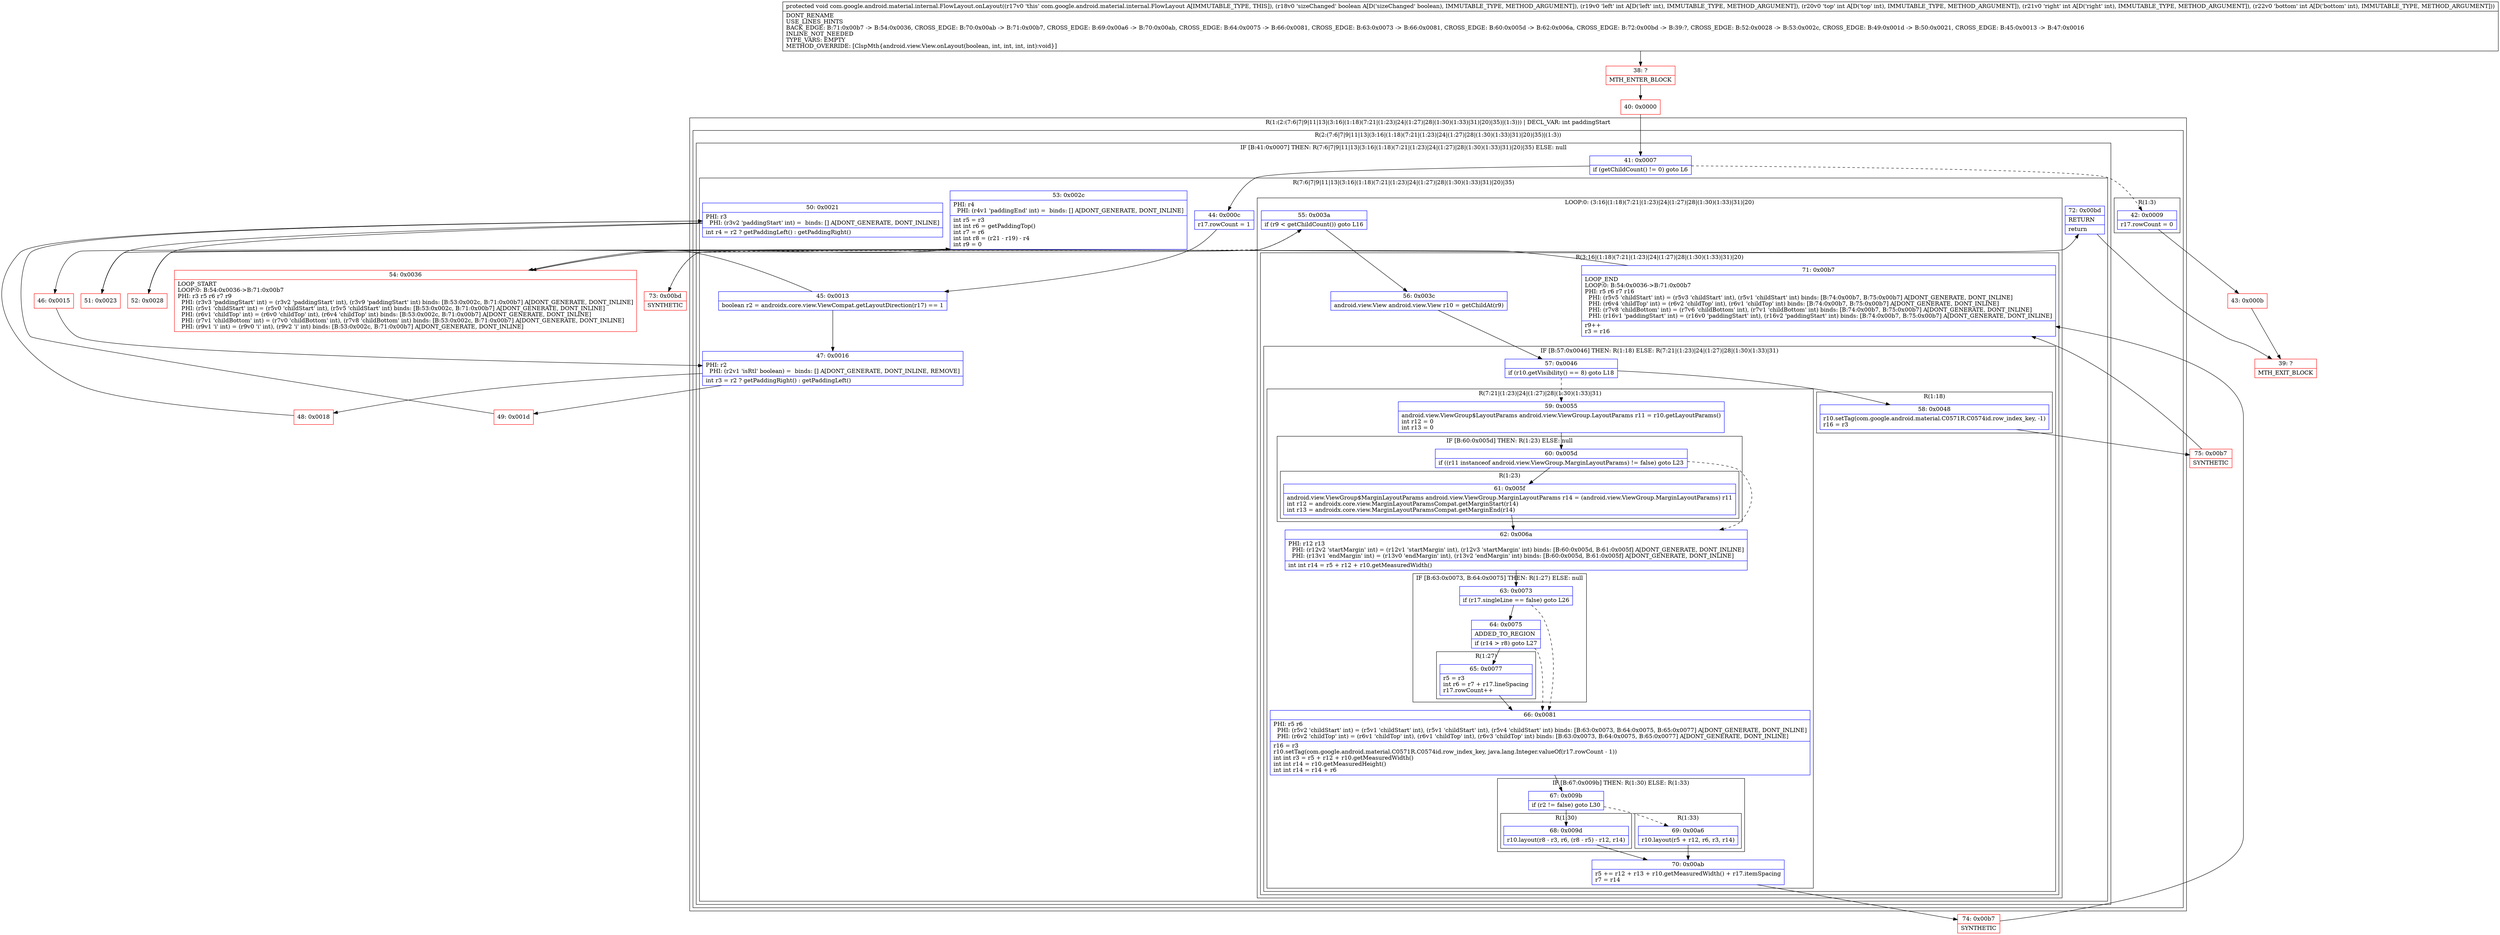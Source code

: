 digraph "CFG forcom.google.android.material.internal.FlowLayout.onLayout(ZIIII)V" {
subgraph cluster_Region_861552809 {
label = "R(1:(2:(7:6|7|9|11|13|(3:16|(1:18)(7:21|(1:23)|24|(1:27)|28|(1:30)(1:33)|31)|20)|35)|(1:3))) | DECL_VAR: int paddingStart\l";
node [shape=record,color=blue];
subgraph cluster_Region_1050630460 {
label = "R(2:(7:6|7|9|11|13|(3:16|(1:18)(7:21|(1:23)|24|(1:27)|28|(1:30)(1:33)|31)|20)|35)|(1:3))";
node [shape=record,color=blue];
subgraph cluster_IfRegion_1991149553 {
label = "IF [B:41:0x0007] THEN: R(7:6|7|9|11|13|(3:16|(1:18)(7:21|(1:23)|24|(1:27)|28|(1:30)(1:33)|31)|20)|35) ELSE: null";
node [shape=record,color=blue];
Node_41 [shape=record,label="{41\:\ 0x0007|if (getChildCount() != 0) goto L6\l}"];
subgraph cluster_Region_65192427 {
label = "R(7:6|7|9|11|13|(3:16|(1:18)(7:21|(1:23)|24|(1:27)|28|(1:30)(1:33)|31)|20)|35)";
node [shape=record,color=blue];
Node_44 [shape=record,label="{44\:\ 0x000c|r17.rowCount = 1\l}"];
Node_45 [shape=record,label="{45\:\ 0x0013|boolean r2 = androidx.core.view.ViewCompat.getLayoutDirection(r17) == 1\l}"];
Node_47 [shape=record,label="{47\:\ 0x0016|PHI: r2 \l  PHI: (r2v1 'isRtl' boolean) =  binds: [] A[DONT_GENERATE, DONT_INLINE, REMOVE]\l|int r3 = r2 ? getPaddingRight() : getPaddingLeft()\l}"];
Node_50 [shape=record,label="{50\:\ 0x0021|PHI: r3 \l  PHI: (r3v2 'paddingStart' int) =  binds: [] A[DONT_GENERATE, DONT_INLINE]\l|int r4 = r2 ? getPaddingLeft() : getPaddingRight()\l}"];
Node_53 [shape=record,label="{53\:\ 0x002c|PHI: r4 \l  PHI: (r4v1 'paddingEnd' int) =  binds: [] A[DONT_GENERATE, DONT_INLINE]\l|int r5 = r3\lint int r6 = getPaddingTop()\lint r7 = r6\lint int r8 = (r21 \- r19) \- r4\lint r9 = 0\l}"];
subgraph cluster_LoopRegion_848687389 {
label = "LOOP:0: (3:16|(1:18)(7:21|(1:23)|24|(1:27)|28|(1:30)(1:33)|31)|20)";
node [shape=record,color=blue];
Node_55 [shape=record,label="{55\:\ 0x003a|if (r9 \< getChildCount()) goto L16\l}"];
subgraph cluster_Region_223607620 {
label = "R(3:16|(1:18)(7:21|(1:23)|24|(1:27)|28|(1:30)(1:33)|31)|20)";
node [shape=record,color=blue];
Node_56 [shape=record,label="{56\:\ 0x003c|android.view.View android.view.View r10 = getChildAt(r9)\l}"];
subgraph cluster_IfRegion_1258512761 {
label = "IF [B:57:0x0046] THEN: R(1:18) ELSE: R(7:21|(1:23)|24|(1:27)|28|(1:30)(1:33)|31)";
node [shape=record,color=blue];
Node_57 [shape=record,label="{57\:\ 0x0046|if (r10.getVisibility() == 8) goto L18\l}"];
subgraph cluster_Region_1805650156 {
label = "R(1:18)";
node [shape=record,color=blue];
Node_58 [shape=record,label="{58\:\ 0x0048|r10.setTag(com.google.android.material.C0571R.C0574id.row_index_key, \-1)\lr16 = r3\l}"];
}
subgraph cluster_Region_1207880511 {
label = "R(7:21|(1:23)|24|(1:27)|28|(1:30)(1:33)|31)";
node [shape=record,color=blue];
Node_59 [shape=record,label="{59\:\ 0x0055|android.view.ViewGroup$LayoutParams android.view.ViewGroup.LayoutParams r11 = r10.getLayoutParams()\lint r12 = 0\lint r13 = 0\l}"];
subgraph cluster_IfRegion_1027579586 {
label = "IF [B:60:0x005d] THEN: R(1:23) ELSE: null";
node [shape=record,color=blue];
Node_60 [shape=record,label="{60\:\ 0x005d|if ((r11 instanceof android.view.ViewGroup.MarginLayoutParams) != false) goto L23\l}"];
subgraph cluster_Region_630148201 {
label = "R(1:23)";
node [shape=record,color=blue];
Node_61 [shape=record,label="{61\:\ 0x005f|android.view.ViewGroup$MarginLayoutParams android.view.ViewGroup.MarginLayoutParams r14 = (android.view.ViewGroup.MarginLayoutParams) r11\lint r12 = androidx.core.view.MarginLayoutParamsCompat.getMarginStart(r14)\lint r13 = androidx.core.view.MarginLayoutParamsCompat.getMarginEnd(r14)\l}"];
}
}
Node_62 [shape=record,label="{62\:\ 0x006a|PHI: r12 r13 \l  PHI: (r12v2 'startMargin' int) = (r12v1 'startMargin' int), (r12v3 'startMargin' int) binds: [B:60:0x005d, B:61:0x005f] A[DONT_GENERATE, DONT_INLINE]\l  PHI: (r13v1 'endMargin' int) = (r13v0 'endMargin' int), (r13v2 'endMargin' int) binds: [B:60:0x005d, B:61:0x005f] A[DONT_GENERATE, DONT_INLINE]\l|int int r14 = r5 + r12 + r10.getMeasuredWidth()\l}"];
subgraph cluster_IfRegion_58942817 {
label = "IF [B:63:0x0073, B:64:0x0075] THEN: R(1:27) ELSE: null";
node [shape=record,color=blue];
Node_63 [shape=record,label="{63\:\ 0x0073|if (r17.singleLine == false) goto L26\l}"];
Node_64 [shape=record,label="{64\:\ 0x0075|ADDED_TO_REGION\l|if (r14 \> r8) goto L27\l}"];
subgraph cluster_Region_2128114154 {
label = "R(1:27)";
node [shape=record,color=blue];
Node_65 [shape=record,label="{65\:\ 0x0077|r5 = r3\lint r6 = r7 + r17.lineSpacing\lr17.rowCount++\l}"];
}
}
Node_66 [shape=record,label="{66\:\ 0x0081|PHI: r5 r6 \l  PHI: (r5v2 'childStart' int) = (r5v1 'childStart' int), (r5v1 'childStart' int), (r5v4 'childStart' int) binds: [B:63:0x0073, B:64:0x0075, B:65:0x0077] A[DONT_GENERATE, DONT_INLINE]\l  PHI: (r6v2 'childTop' int) = (r6v1 'childTop' int), (r6v1 'childTop' int), (r6v3 'childTop' int) binds: [B:63:0x0073, B:64:0x0075, B:65:0x0077] A[DONT_GENERATE, DONT_INLINE]\l|r16 = r3\lr10.setTag(com.google.android.material.C0571R.C0574id.row_index_key, java.lang.Integer.valueOf(r17.rowCount \- 1))\lint int r3 = r5 + r12 + r10.getMeasuredWidth()\lint int r14 = r10.getMeasuredHeight()\lint int r14 = r14 + r6\l}"];
subgraph cluster_IfRegion_1296996916 {
label = "IF [B:67:0x009b] THEN: R(1:30) ELSE: R(1:33)";
node [shape=record,color=blue];
Node_67 [shape=record,label="{67\:\ 0x009b|if (r2 != false) goto L30\l}"];
subgraph cluster_Region_1432719711 {
label = "R(1:30)";
node [shape=record,color=blue];
Node_68 [shape=record,label="{68\:\ 0x009d|r10.layout(r8 \- r3, r6, (r8 \- r5) \- r12, r14)\l}"];
}
subgraph cluster_Region_1055462519 {
label = "R(1:33)";
node [shape=record,color=blue];
Node_69 [shape=record,label="{69\:\ 0x00a6|r10.layout(r5 + r12, r6, r3, r14)\l}"];
}
}
Node_70 [shape=record,label="{70\:\ 0x00ab|r5 += r12 + r13 + r10.getMeasuredWidth() + r17.itemSpacing\lr7 = r14\l}"];
}
}
Node_71 [shape=record,label="{71\:\ 0x00b7|LOOP_END\lLOOP:0: B:54:0x0036\-\>B:71:0x00b7\lPHI: r5 r6 r7 r16 \l  PHI: (r5v5 'childStart' int) = (r5v3 'childStart' int), (r5v1 'childStart' int) binds: [B:74:0x00b7, B:75:0x00b7] A[DONT_GENERATE, DONT_INLINE]\l  PHI: (r6v4 'childTop' int) = (r6v2 'childTop' int), (r6v1 'childTop' int) binds: [B:74:0x00b7, B:75:0x00b7] A[DONT_GENERATE, DONT_INLINE]\l  PHI: (r7v8 'childBottom' int) = (r7v6 'childBottom' int), (r7v1 'childBottom' int) binds: [B:74:0x00b7, B:75:0x00b7] A[DONT_GENERATE, DONT_INLINE]\l  PHI: (r16v1 'paddingStart' int) = (r16v0 'paddingStart' int), (r16v2 'paddingStart' int) binds: [B:74:0x00b7, B:75:0x00b7] A[DONT_GENERATE, DONT_INLINE]\l|r9++\lr3 = r16\l}"];
}
}
Node_72 [shape=record,label="{72\:\ 0x00bd|RETURN\l|return\l}"];
}
}
subgraph cluster_Region_58563711 {
label = "R(1:3)";
node [shape=record,color=blue];
Node_42 [shape=record,label="{42\:\ 0x0009|r17.rowCount = 0\l}"];
}
}
}
Node_38 [shape=record,color=red,label="{38\:\ ?|MTH_ENTER_BLOCK\l}"];
Node_40 [shape=record,color=red,label="{40\:\ 0x0000}"];
Node_43 [shape=record,color=red,label="{43\:\ 0x000b}"];
Node_39 [shape=record,color=red,label="{39\:\ ?|MTH_EXIT_BLOCK\l}"];
Node_46 [shape=record,color=red,label="{46\:\ 0x0015}"];
Node_48 [shape=record,color=red,label="{48\:\ 0x0018}"];
Node_51 [shape=record,color=red,label="{51\:\ 0x0023}"];
Node_54 [shape=record,color=red,label="{54\:\ 0x0036|LOOP_START\lLOOP:0: B:54:0x0036\-\>B:71:0x00b7\lPHI: r3 r5 r6 r7 r9 \l  PHI: (r3v3 'paddingStart' int) = (r3v2 'paddingStart' int), (r3v9 'paddingStart' int) binds: [B:53:0x002c, B:71:0x00b7] A[DONT_GENERATE, DONT_INLINE]\l  PHI: (r5v1 'childStart' int) = (r5v0 'childStart' int), (r5v5 'childStart' int) binds: [B:53:0x002c, B:71:0x00b7] A[DONT_GENERATE, DONT_INLINE]\l  PHI: (r6v1 'childTop' int) = (r6v0 'childTop' int), (r6v4 'childTop' int) binds: [B:53:0x002c, B:71:0x00b7] A[DONT_GENERATE, DONT_INLINE]\l  PHI: (r7v1 'childBottom' int) = (r7v0 'childBottom' int), (r7v8 'childBottom' int) binds: [B:53:0x002c, B:71:0x00b7] A[DONT_GENERATE, DONT_INLINE]\l  PHI: (r9v1 'i' int) = (r9v0 'i' int), (r9v2 'i' int) binds: [B:53:0x002c, B:71:0x00b7] A[DONT_GENERATE, DONT_INLINE]\l}"];
Node_75 [shape=record,color=red,label="{75\:\ 0x00b7|SYNTHETIC\l}"];
Node_74 [shape=record,color=red,label="{74\:\ 0x00b7|SYNTHETIC\l}"];
Node_73 [shape=record,color=red,label="{73\:\ 0x00bd|SYNTHETIC\l}"];
Node_52 [shape=record,color=red,label="{52\:\ 0x0028}"];
Node_49 [shape=record,color=red,label="{49\:\ 0x001d}"];
MethodNode[shape=record,label="{protected void com.google.android.material.internal.FlowLayout.onLayout((r17v0 'this' com.google.android.material.internal.FlowLayout A[IMMUTABLE_TYPE, THIS]), (r18v0 'sizeChanged' boolean A[D('sizeChanged' boolean), IMMUTABLE_TYPE, METHOD_ARGUMENT]), (r19v0 'left' int A[D('left' int), IMMUTABLE_TYPE, METHOD_ARGUMENT]), (r20v0 'top' int A[D('top' int), IMMUTABLE_TYPE, METHOD_ARGUMENT]), (r21v0 'right' int A[D('right' int), IMMUTABLE_TYPE, METHOD_ARGUMENT]), (r22v0 'bottom' int A[D('bottom' int), IMMUTABLE_TYPE, METHOD_ARGUMENT]))  | DONT_RENAME\lUSE_LINES_HINTS\lBACK_EDGE: B:71:0x00b7 \-\> B:54:0x0036, CROSS_EDGE: B:70:0x00ab \-\> B:71:0x00b7, CROSS_EDGE: B:69:0x00a6 \-\> B:70:0x00ab, CROSS_EDGE: B:64:0x0075 \-\> B:66:0x0081, CROSS_EDGE: B:63:0x0073 \-\> B:66:0x0081, CROSS_EDGE: B:60:0x005d \-\> B:62:0x006a, CROSS_EDGE: B:72:0x00bd \-\> B:39:?, CROSS_EDGE: B:52:0x0028 \-\> B:53:0x002c, CROSS_EDGE: B:49:0x001d \-\> B:50:0x0021, CROSS_EDGE: B:45:0x0013 \-\> B:47:0x0016\lINLINE_NOT_NEEDED\lTYPE_VARS: EMPTY\lMETHOD_OVERRIDE: [ClspMth\{android.view.View.onLayout(boolean, int, int, int, int):void\}]\l}"];
MethodNode -> Node_38;Node_41 -> Node_42[style=dashed];
Node_41 -> Node_44;
Node_44 -> Node_45;
Node_45 -> Node_46;
Node_45 -> Node_47;
Node_47 -> Node_48;
Node_47 -> Node_49;
Node_50 -> Node_51;
Node_50 -> Node_52;
Node_53 -> Node_54;
Node_55 -> Node_56;
Node_55 -> Node_73[style=dashed];
Node_56 -> Node_57;
Node_57 -> Node_58;
Node_57 -> Node_59[style=dashed];
Node_58 -> Node_75;
Node_59 -> Node_60;
Node_60 -> Node_61;
Node_60 -> Node_62[style=dashed];
Node_61 -> Node_62;
Node_62 -> Node_63;
Node_63 -> Node_64;
Node_63 -> Node_66[style=dashed];
Node_64 -> Node_65;
Node_64 -> Node_66[style=dashed];
Node_65 -> Node_66;
Node_66 -> Node_67;
Node_67 -> Node_68;
Node_67 -> Node_69[style=dashed];
Node_68 -> Node_70;
Node_69 -> Node_70;
Node_70 -> Node_74;
Node_71 -> Node_54;
Node_72 -> Node_39;
Node_42 -> Node_43;
Node_38 -> Node_40;
Node_40 -> Node_41;
Node_43 -> Node_39;
Node_46 -> Node_47;
Node_48 -> Node_50;
Node_51 -> Node_53;
Node_54 -> Node_55;
Node_75 -> Node_71;
Node_74 -> Node_71;
Node_73 -> Node_72;
Node_52 -> Node_53;
Node_49 -> Node_50;
}

